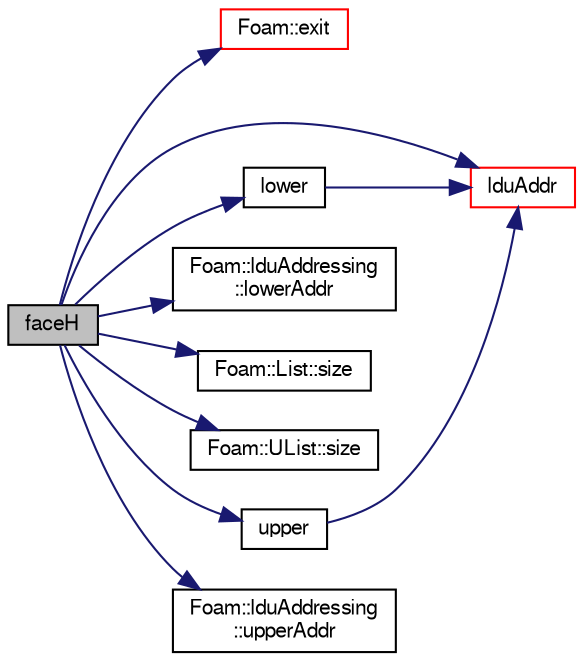 digraph "faceH"
{
  bgcolor="transparent";
  edge [fontname="FreeSans",fontsize="10",labelfontname="FreeSans",labelfontsize="10"];
  node [fontname="FreeSans",fontsize="10",shape=record];
  rankdir="LR";
  Node2010 [label="faceH",height=0.2,width=0.4,color="black", fillcolor="grey75", style="filled", fontcolor="black"];
  Node2010 -> Node2011 [color="midnightblue",fontsize="10",style="solid",fontname="FreeSans"];
  Node2011 [label="Foam::exit",height=0.2,width=0.4,color="red",URL="$a21124.html#a06ca7250d8e89caf05243ec094843642"];
  Node2010 -> Node2058 [color="midnightblue",fontsize="10",style="solid",fontname="FreeSans"];
  Node2058 [label="lduAddr",height=0.2,width=0.4,color="red",URL="$a26882.html#a9b4176b96c4c508a072b5c69fb71b861",tooltip="Return the LDU addressing. "];
  Node2010 -> Node2060 [color="midnightblue",fontsize="10",style="solid",fontname="FreeSans"];
  Node2060 [label="lower",height=0.2,width=0.4,color="black",URL="$a26882.html#a734a4ef740d3c42f77537ecea178a161"];
  Node2060 -> Node2058 [color="midnightblue",fontsize="10",style="solid",fontname="FreeSans"];
  Node2010 -> Node2061 [color="midnightblue",fontsize="10",style="solid",fontname="FreeSans"];
  Node2061 [label="Foam::lduAddressing\l::lowerAddr",height=0.2,width=0.4,color="black",URL="$a26850.html#acd71c2321f86cb61103e8d46142d19b3",tooltip="Return lower addressing. "];
  Node2010 -> Node2062 [color="midnightblue",fontsize="10",style="solid",fontname="FreeSans"];
  Node2062 [label="Foam::List::size",height=0.2,width=0.4,color="black",URL="$a25694.html#a8a5f6fa29bd4b500caf186f60245b384",tooltip="Override size to be inconsistent with allocated storage. "];
  Node2010 -> Node2063 [color="midnightblue",fontsize="10",style="solid",fontname="FreeSans"];
  Node2063 [label="Foam::UList::size",height=0.2,width=0.4,color="black",URL="$a25698.html#a47b3bf30da1eb3ab8076b5fbe00e0494",tooltip="Return the number of elements in the UList. "];
  Node2010 -> Node2064 [color="midnightblue",fontsize="10",style="solid",fontname="FreeSans"];
  Node2064 [label="upper",height=0.2,width=0.4,color="black",URL="$a26882.html#a11672a767f497e24dce3ff31da13d9d0"];
  Node2064 -> Node2058 [color="midnightblue",fontsize="10",style="solid",fontname="FreeSans"];
  Node2010 -> Node2065 [color="midnightblue",fontsize="10",style="solid",fontname="FreeSans"];
  Node2065 [label="Foam::lduAddressing\l::upperAddr",height=0.2,width=0.4,color="black",URL="$a26850.html#ac0baafb7743d958e9e27804c8c53f1b8",tooltip="Return upper addressing. "];
}
